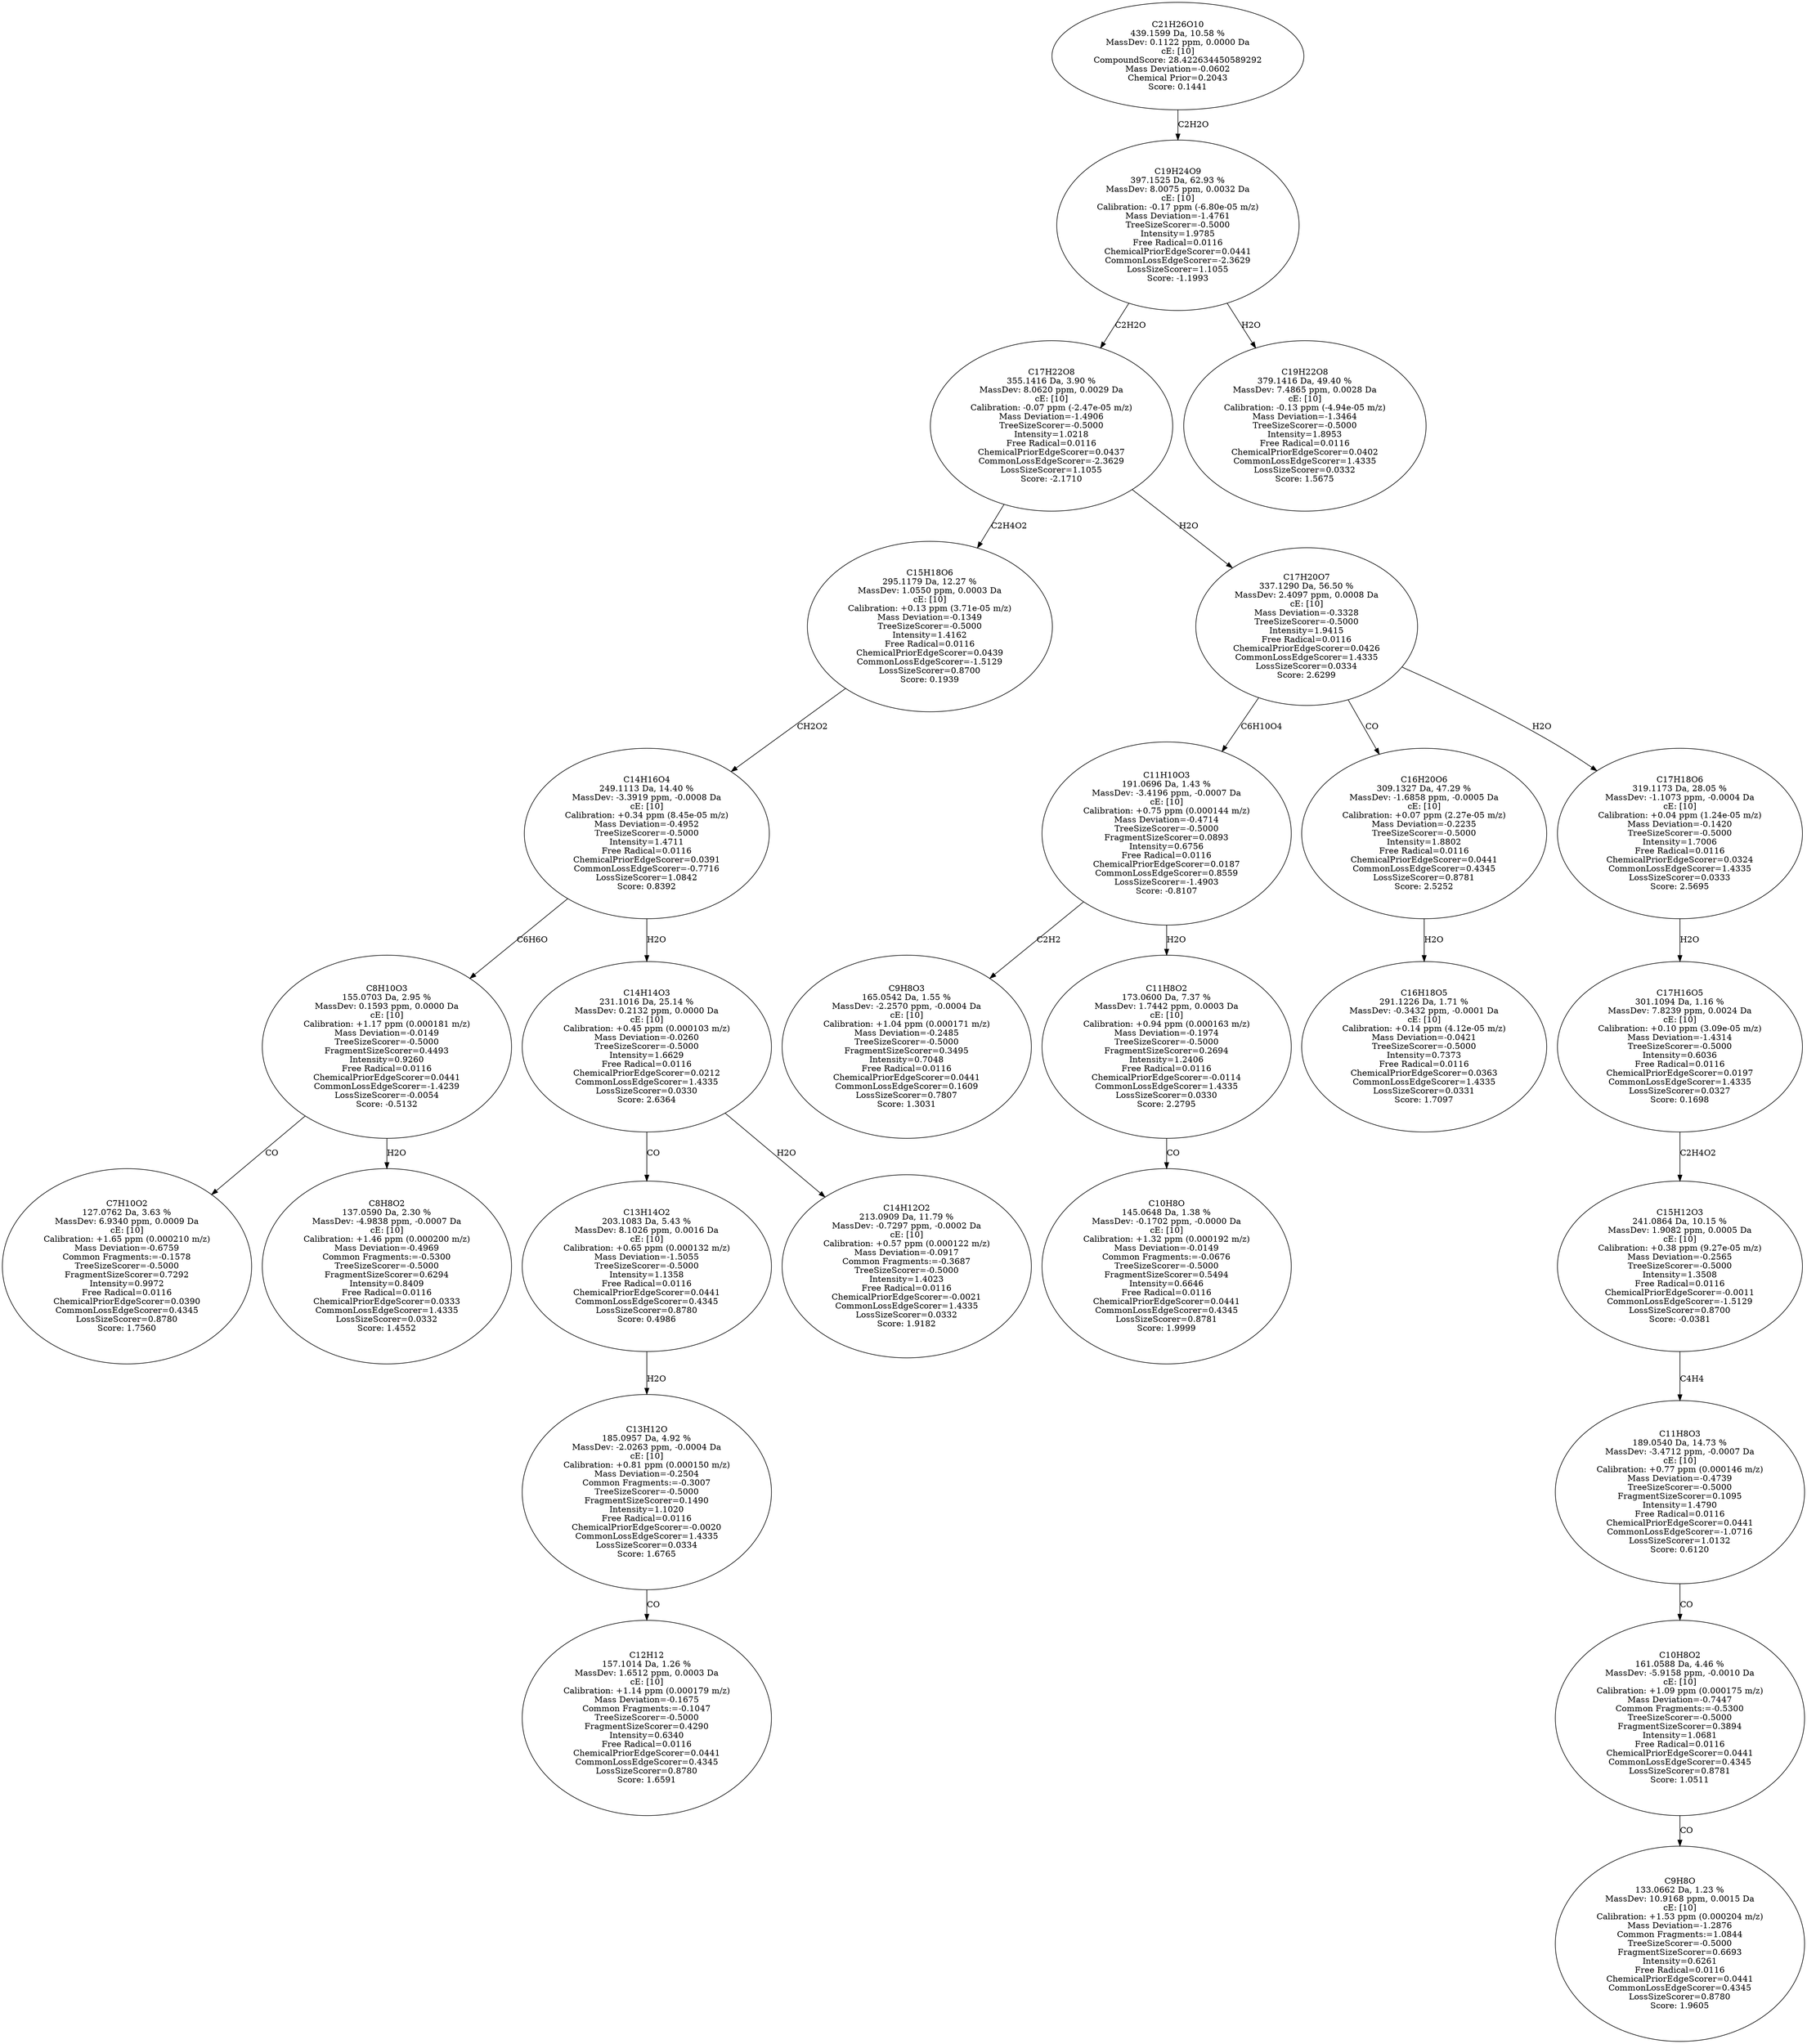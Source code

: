 strict digraph {
v1 [label="C7H10O2\n127.0762 Da, 3.63 %\nMassDev: 6.9340 ppm, 0.0009 Da\ncE: [10]\nCalibration: +1.65 ppm (0.000210 m/z)\nMass Deviation=-0.6759\nCommon Fragments:=-0.1578\nTreeSizeScorer=-0.5000\nFragmentSizeScorer=0.7292\nIntensity=0.9972\nFree Radical=0.0116\nChemicalPriorEdgeScorer=0.0390\nCommonLossEdgeScorer=0.4345\nLossSizeScorer=0.8780\nScore: 1.7560"];
v2 [label="C8H8O2\n137.0590 Da, 2.30 %\nMassDev: -4.9838 ppm, -0.0007 Da\ncE: [10]\nCalibration: +1.46 ppm (0.000200 m/z)\nMass Deviation=-0.4969\nCommon Fragments:=-0.5300\nTreeSizeScorer=-0.5000\nFragmentSizeScorer=0.6294\nIntensity=0.8409\nFree Radical=0.0116\nChemicalPriorEdgeScorer=0.0333\nCommonLossEdgeScorer=1.4335\nLossSizeScorer=0.0332\nScore: 1.4552"];
v3 [label="C8H10O3\n155.0703 Da, 2.95 %\nMassDev: 0.1593 ppm, 0.0000 Da\ncE: [10]\nCalibration: +1.17 ppm (0.000181 m/z)\nMass Deviation=-0.0149\nTreeSizeScorer=-0.5000\nFragmentSizeScorer=0.4493\nIntensity=0.9260\nFree Radical=0.0116\nChemicalPriorEdgeScorer=0.0441\nCommonLossEdgeScorer=-1.4239\nLossSizeScorer=-0.0054\nScore: -0.5132"];
v4 [label="C12H12\n157.1014 Da, 1.26 %\nMassDev: 1.6512 ppm, 0.0003 Da\ncE: [10]\nCalibration: +1.14 ppm (0.000179 m/z)\nMass Deviation=-0.1675\nCommon Fragments:=-0.1047\nTreeSizeScorer=-0.5000\nFragmentSizeScorer=0.4290\nIntensity=0.6340\nFree Radical=0.0116\nChemicalPriorEdgeScorer=0.0441\nCommonLossEdgeScorer=0.4345\nLossSizeScorer=0.8780\nScore: 1.6591"];
v5 [label="C13H12O\n185.0957 Da, 4.92 %\nMassDev: -2.0263 ppm, -0.0004 Da\ncE: [10]\nCalibration: +0.81 ppm (0.000150 m/z)\nMass Deviation=-0.2504\nCommon Fragments:=-0.3007\nTreeSizeScorer=-0.5000\nFragmentSizeScorer=0.1490\nIntensity=1.1020\nFree Radical=0.0116\nChemicalPriorEdgeScorer=-0.0020\nCommonLossEdgeScorer=1.4335\nLossSizeScorer=0.0334\nScore: 1.6765"];
v6 [label="C13H14O2\n203.1083 Da, 5.43 %\nMassDev: 8.1026 ppm, 0.0016 Da\ncE: [10]\nCalibration: +0.65 ppm (0.000132 m/z)\nMass Deviation=-1.5055\nTreeSizeScorer=-0.5000\nIntensity=1.1358\nFree Radical=0.0116\nChemicalPriorEdgeScorer=0.0441\nCommonLossEdgeScorer=0.4345\nLossSizeScorer=0.8780\nScore: 0.4986"];
v7 [label="C14H12O2\n213.0909 Da, 11.79 %\nMassDev: -0.7297 ppm, -0.0002 Da\ncE: [10]\nCalibration: +0.57 ppm (0.000122 m/z)\nMass Deviation=-0.0917\nCommon Fragments:=-0.3687\nTreeSizeScorer=-0.5000\nIntensity=1.4023\nFree Radical=0.0116\nChemicalPriorEdgeScorer=-0.0021\nCommonLossEdgeScorer=1.4335\nLossSizeScorer=0.0332\nScore: 1.9182"];
v8 [label="C14H14O3\n231.1016 Da, 25.14 %\nMassDev: 0.2132 ppm, 0.0000 Da\ncE: [10]\nCalibration: +0.45 ppm (0.000103 m/z)\nMass Deviation=-0.0260\nTreeSizeScorer=-0.5000\nIntensity=1.6629\nFree Radical=0.0116\nChemicalPriorEdgeScorer=0.0212\nCommonLossEdgeScorer=1.4335\nLossSizeScorer=0.0330\nScore: 2.6364"];
v9 [label="C14H16O4\n249.1113 Da, 14.40 %\nMassDev: -3.3919 ppm, -0.0008 Da\ncE: [10]\nCalibration: +0.34 ppm (8.45e-05 m/z)\nMass Deviation=-0.4952\nTreeSizeScorer=-0.5000\nIntensity=1.4711\nFree Radical=0.0116\nChemicalPriorEdgeScorer=0.0391\nCommonLossEdgeScorer=-0.7716\nLossSizeScorer=1.0842\nScore: 0.8392"];
v10 [label="C15H18O6\n295.1179 Da, 12.27 %\nMassDev: 1.0550 ppm, 0.0003 Da\ncE: [10]\nCalibration: +0.13 ppm (3.71e-05 m/z)\nMass Deviation=-0.1349\nTreeSizeScorer=-0.5000\nIntensity=1.4162\nFree Radical=0.0116\nChemicalPriorEdgeScorer=0.0439\nCommonLossEdgeScorer=-1.5129\nLossSizeScorer=0.8700\nScore: 0.1939"];
v11 [label="C9H8O3\n165.0542 Da, 1.55 %\nMassDev: -2.2570 ppm, -0.0004 Da\ncE: [10]\nCalibration: +1.04 ppm (0.000171 m/z)\nMass Deviation=-0.2485\nTreeSizeScorer=-0.5000\nFragmentSizeScorer=0.3495\nIntensity=0.7048\nFree Radical=0.0116\nChemicalPriorEdgeScorer=0.0441\nCommonLossEdgeScorer=0.1609\nLossSizeScorer=0.7807\nScore: 1.3031"];
v12 [label="C10H8O\n145.0648 Da, 1.38 %\nMassDev: -0.1702 ppm, -0.0000 Da\ncE: [10]\nCalibration: +1.32 ppm (0.000192 m/z)\nMass Deviation=-0.0149\nCommon Fragments:=-0.0676\nTreeSizeScorer=-0.5000\nFragmentSizeScorer=0.5494\nIntensity=0.6646\nFree Radical=0.0116\nChemicalPriorEdgeScorer=0.0441\nCommonLossEdgeScorer=0.4345\nLossSizeScorer=0.8781\nScore: 1.9999"];
v13 [label="C11H8O2\n173.0600 Da, 7.37 %\nMassDev: 1.7442 ppm, 0.0003 Da\ncE: [10]\nCalibration: +0.94 ppm (0.000163 m/z)\nMass Deviation=-0.1974\nTreeSizeScorer=-0.5000\nFragmentSizeScorer=0.2694\nIntensity=1.2406\nFree Radical=0.0116\nChemicalPriorEdgeScorer=-0.0114\nCommonLossEdgeScorer=1.4335\nLossSizeScorer=0.0330\nScore: 2.2795"];
v14 [label="C11H10O3\n191.0696 Da, 1.43 %\nMassDev: -3.4196 ppm, -0.0007 Da\ncE: [10]\nCalibration: +0.75 ppm (0.000144 m/z)\nMass Deviation=-0.4714\nTreeSizeScorer=-0.5000\nFragmentSizeScorer=0.0893\nIntensity=0.6756\nFree Radical=0.0116\nChemicalPriorEdgeScorer=0.0187\nCommonLossEdgeScorer=0.8559\nLossSizeScorer=-1.4903\nScore: -0.8107"];
v15 [label="C16H18O5\n291.1226 Da, 1.71 %\nMassDev: -0.3432 ppm, -0.0001 Da\ncE: [10]\nCalibration: +0.14 ppm (4.12e-05 m/z)\nMass Deviation=-0.0421\nTreeSizeScorer=-0.5000\nIntensity=0.7373\nFree Radical=0.0116\nChemicalPriorEdgeScorer=0.0363\nCommonLossEdgeScorer=1.4335\nLossSizeScorer=0.0331\nScore: 1.7097"];
v16 [label="C16H20O6\n309.1327 Da, 47.29 %\nMassDev: -1.6858 ppm, -0.0005 Da\ncE: [10]\nCalibration: +0.07 ppm (2.27e-05 m/z)\nMass Deviation=-0.2235\nTreeSizeScorer=-0.5000\nIntensity=1.8802\nFree Radical=0.0116\nChemicalPriorEdgeScorer=0.0441\nCommonLossEdgeScorer=0.4345\nLossSizeScorer=0.8781\nScore: 2.5252"];
v17 [label="C9H8O\n133.0662 Da, 1.23 %\nMassDev: 10.9168 ppm, 0.0015 Da\ncE: [10]\nCalibration: +1.53 ppm (0.000204 m/z)\nMass Deviation=-1.2876\nCommon Fragments:=1.0844\nTreeSizeScorer=-0.5000\nFragmentSizeScorer=0.6693\nIntensity=0.6261\nFree Radical=0.0116\nChemicalPriorEdgeScorer=0.0441\nCommonLossEdgeScorer=0.4345\nLossSizeScorer=0.8780\nScore: 1.9605"];
v18 [label="C10H8O2\n161.0588 Da, 4.46 %\nMassDev: -5.9158 ppm, -0.0010 Da\ncE: [10]\nCalibration: +1.09 ppm (0.000175 m/z)\nMass Deviation=-0.7447\nCommon Fragments:=-0.5300\nTreeSizeScorer=-0.5000\nFragmentSizeScorer=0.3894\nIntensity=1.0681\nFree Radical=0.0116\nChemicalPriorEdgeScorer=0.0441\nCommonLossEdgeScorer=0.4345\nLossSizeScorer=0.8781\nScore: 1.0511"];
v19 [label="C11H8O3\n189.0540 Da, 14.73 %\nMassDev: -3.4712 ppm, -0.0007 Da\ncE: [10]\nCalibration: +0.77 ppm (0.000146 m/z)\nMass Deviation=-0.4739\nTreeSizeScorer=-0.5000\nFragmentSizeScorer=0.1095\nIntensity=1.4790\nFree Radical=0.0116\nChemicalPriorEdgeScorer=0.0441\nCommonLossEdgeScorer=-1.0716\nLossSizeScorer=1.0132\nScore: 0.6120"];
v20 [label="C15H12O3\n241.0864 Da, 10.15 %\nMassDev: 1.9082 ppm, 0.0005 Da\ncE: [10]\nCalibration: +0.38 ppm (9.27e-05 m/z)\nMass Deviation=-0.2565\nTreeSizeScorer=-0.5000\nIntensity=1.3508\nFree Radical=0.0116\nChemicalPriorEdgeScorer=-0.0011\nCommonLossEdgeScorer=-1.5129\nLossSizeScorer=0.8700\nScore: -0.0381"];
v21 [label="C17H16O5\n301.1094 Da, 1.16 %\nMassDev: 7.8239 ppm, 0.0024 Da\ncE: [10]\nCalibration: +0.10 ppm (3.09e-05 m/z)\nMass Deviation=-1.4314\nTreeSizeScorer=-0.5000\nIntensity=0.6036\nFree Radical=0.0116\nChemicalPriorEdgeScorer=0.0197\nCommonLossEdgeScorer=1.4335\nLossSizeScorer=0.0327\nScore: 0.1698"];
v22 [label="C17H18O6\n319.1173 Da, 28.05 %\nMassDev: -1.1073 ppm, -0.0004 Da\ncE: [10]\nCalibration: +0.04 ppm (1.24e-05 m/z)\nMass Deviation=-0.1420\nTreeSizeScorer=-0.5000\nIntensity=1.7006\nFree Radical=0.0116\nChemicalPriorEdgeScorer=0.0324\nCommonLossEdgeScorer=1.4335\nLossSizeScorer=0.0333\nScore: 2.5695"];
v23 [label="C17H20O7\n337.1290 Da, 56.50 %\nMassDev: 2.4097 ppm, 0.0008 Da\ncE: [10]\nMass Deviation=-0.3328\nTreeSizeScorer=-0.5000\nIntensity=1.9415\nFree Radical=0.0116\nChemicalPriorEdgeScorer=0.0426\nCommonLossEdgeScorer=1.4335\nLossSizeScorer=0.0334\nScore: 2.6299"];
v24 [label="C17H22O8\n355.1416 Da, 3.90 %\nMassDev: 8.0620 ppm, 0.0029 Da\ncE: [10]\nCalibration: -0.07 ppm (-2.47e-05 m/z)\nMass Deviation=-1.4906\nTreeSizeScorer=-0.5000\nIntensity=1.0218\nFree Radical=0.0116\nChemicalPriorEdgeScorer=0.0437\nCommonLossEdgeScorer=-2.3629\nLossSizeScorer=1.1055\nScore: -2.1710"];
v25 [label="C19H22O8\n379.1416 Da, 49.40 %\nMassDev: 7.4865 ppm, 0.0028 Da\ncE: [10]\nCalibration: -0.13 ppm (-4.94e-05 m/z)\nMass Deviation=-1.3464\nTreeSizeScorer=-0.5000\nIntensity=1.8953\nFree Radical=0.0116\nChemicalPriorEdgeScorer=0.0402\nCommonLossEdgeScorer=1.4335\nLossSizeScorer=0.0332\nScore: 1.5675"];
v26 [label="C19H24O9\n397.1525 Da, 62.93 %\nMassDev: 8.0075 ppm, 0.0032 Da\ncE: [10]\nCalibration: -0.17 ppm (-6.80e-05 m/z)\nMass Deviation=-1.4761\nTreeSizeScorer=-0.5000\nIntensity=1.9785\nFree Radical=0.0116\nChemicalPriorEdgeScorer=0.0441\nCommonLossEdgeScorer=-2.3629\nLossSizeScorer=1.1055\nScore: -1.1993"];
v27 [label="C21H26O10\n439.1599 Da, 10.58 %\nMassDev: 0.1122 ppm, 0.0000 Da\ncE: [10]\nCompoundScore: 28.422634450589292\nMass Deviation=-0.0602\nChemical Prior=0.2043\nScore: 0.1441"];
v3 -> v1 [label="CO"];
v3 -> v2 [label="H2O"];
v9 -> v3 [label="C6H6O"];
v5 -> v4 [label="CO"];
v6 -> v5 [label="H2O"];
v8 -> v6 [label="CO"];
v8 -> v7 [label="H2O"];
v9 -> v8 [label="H2O"];
v10 -> v9 [label="CH2O2"];
v24 -> v10 [label="C2H4O2"];
v14 -> v11 [label="C2H2"];
v13 -> v12 [label="CO"];
v14 -> v13 [label="H2O"];
v23 -> v14 [label="C6H10O4"];
v16 -> v15 [label="H2O"];
v23 -> v16 [label="CO"];
v18 -> v17 [label="CO"];
v19 -> v18 [label="CO"];
v20 -> v19 [label="C4H4"];
v21 -> v20 [label="C2H4O2"];
v22 -> v21 [label="H2O"];
v23 -> v22 [label="H2O"];
v24 -> v23 [label="H2O"];
v26 -> v24 [label="C2H2O"];
v26 -> v25 [label="H2O"];
v27 -> v26 [label="C2H2O"];
}